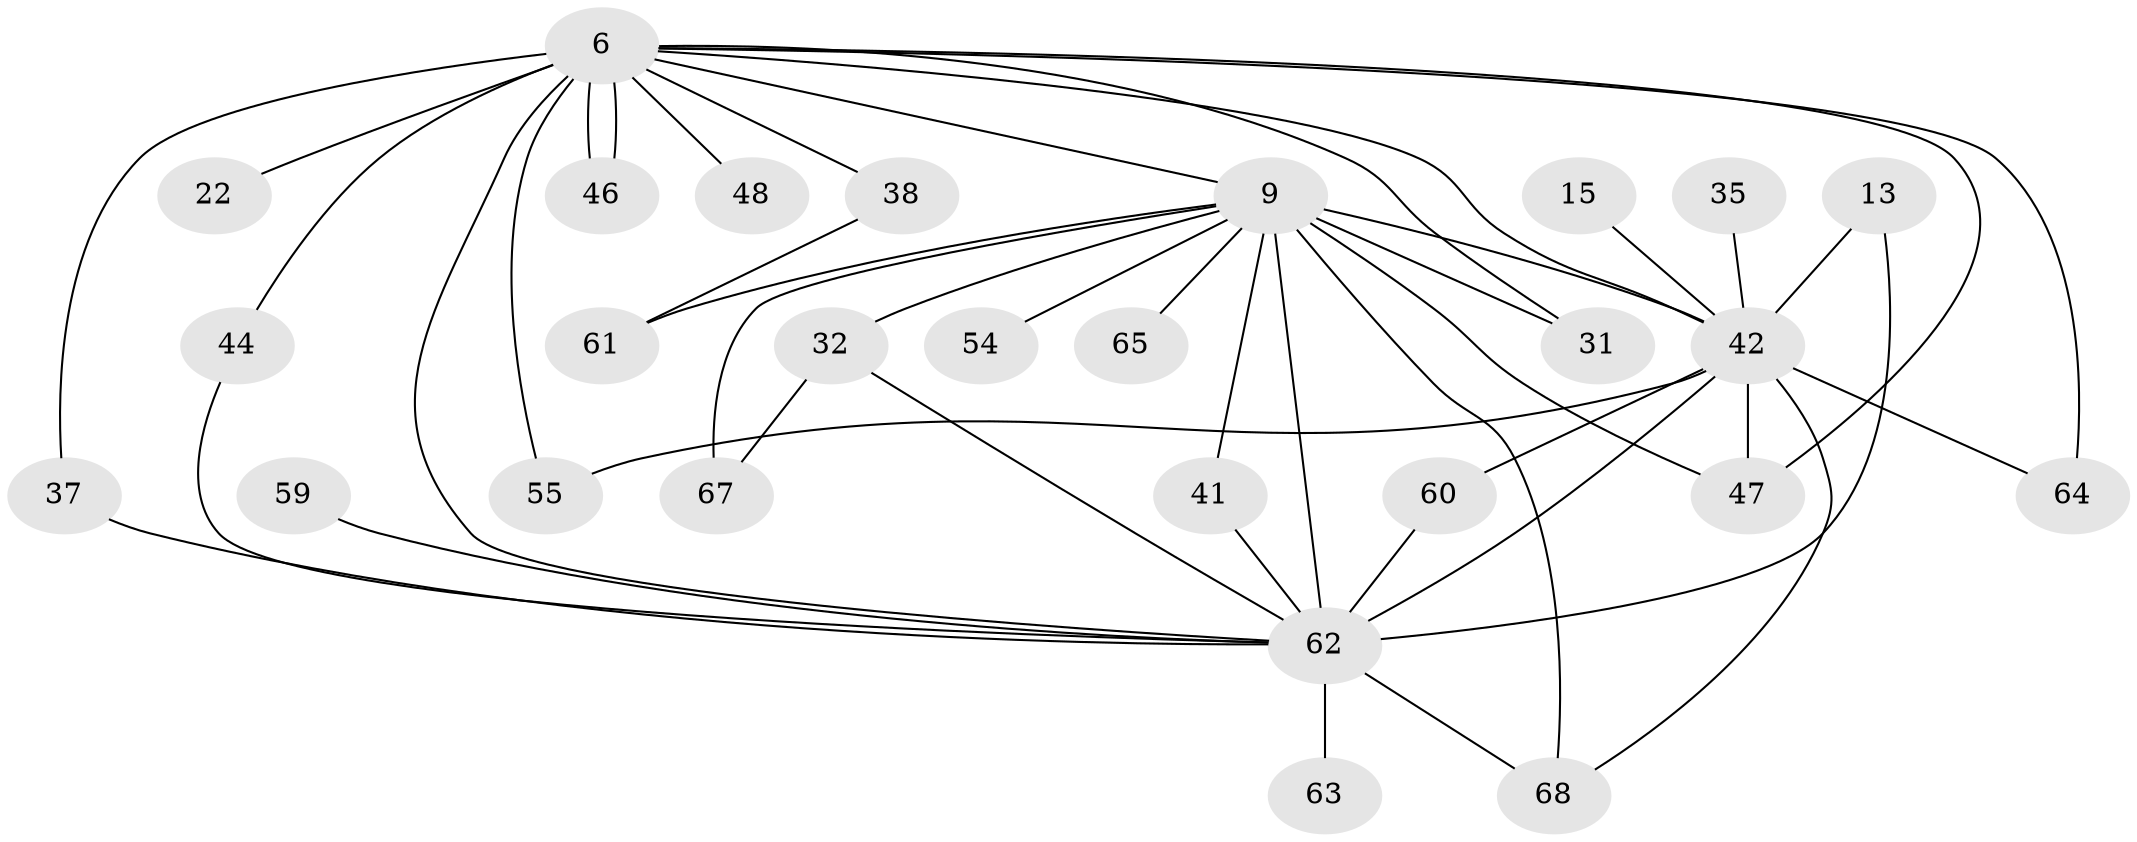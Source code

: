 // original degree distribution, {12: 0.029411764705882353, 17: 0.029411764705882353, 15: 0.014705882352941176, 18: 0.058823529411764705, 22: 0.014705882352941176, 4: 0.10294117647058823, 3: 0.23529411764705882, 2: 0.4852941176470588, 5: 0.014705882352941176, 8: 0.014705882352941176}
// Generated by graph-tools (version 1.1) at 2025/46/03/04/25 21:46:27]
// undirected, 27 vertices, 45 edges
graph export_dot {
graph [start="1"]
  node [color=gray90,style=filled];
  6 [super="+2+4"];
  9 [super="+8"];
  13;
  15;
  22;
  31;
  32 [super="+29"];
  35;
  37;
  38 [super="+30"];
  41;
  42 [super="+36+10"];
  44;
  46;
  47 [super="+43"];
  48;
  54;
  55 [super="+50+49"];
  59;
  60 [super="+23+57"];
  61;
  62 [super="+51+58+3+56"];
  63;
  64;
  65;
  67 [super="+66"];
  68 [super="+40+53"];
  6 -- 9 [weight=6];
  6 -- 44;
  6 -- 46;
  6 -- 46;
  6 -- 48 [weight=2];
  6 -- 37;
  6 -- 22 [weight=2];
  6 -- 64;
  6 -- 38 [weight=2];
  6 -- 31;
  6 -- 42 [weight=7];
  6 -- 55 [weight=2];
  6 -- 62 [weight=13];
  6 -- 47;
  9 -- 31;
  9 -- 41;
  9 -- 54 [weight=2];
  9 -- 61;
  9 -- 65 [weight=2];
  9 -- 67 [weight=4];
  9 -- 68 [weight=2];
  9 -- 47;
  9 -- 32 [weight=2];
  9 -- 42 [weight=4];
  9 -- 62 [weight=12];
  13 -- 42;
  13 -- 62;
  15 -- 42 [weight=2];
  32 -- 67;
  32 -- 62 [weight=5];
  35 -- 42 [weight=2];
  37 -- 62;
  38 -- 61;
  41 -- 62;
  42 -- 64;
  42 -- 68;
  42 -- 55 [weight=2];
  42 -- 62 [weight=10];
  42 -- 60 [weight=2];
  42 -- 47 [weight=2];
  44 -- 62;
  59 -- 62 [weight=2];
  60 -- 62 [weight=3];
  62 -- 63 [weight=2];
  62 -- 68;
}
